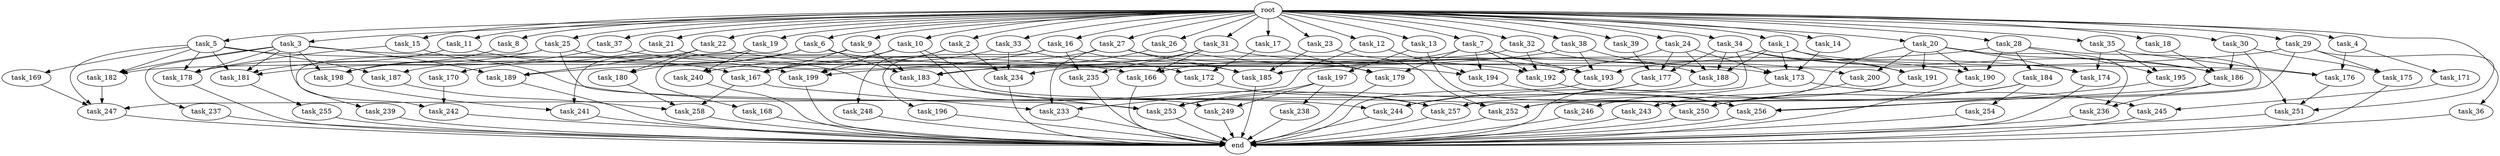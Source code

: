 digraph G {
  root [size="0.000000"];
  task_1 [size="2.048000"];
  task_2 [size="2.048000"];
  task_3 [size="2.048000"];
  task_4 [size="2.048000"];
  task_5 [size="2.048000"];
  task_6 [size="2.048000"];
  task_7 [size="2.048000"];
  task_8 [size="2.048000"];
  task_9 [size="2.048000"];
  task_10 [size="2.048000"];
  task_11 [size="2.048000"];
  task_12 [size="2.048000"];
  task_13 [size="2.048000"];
  task_14 [size="2.048000"];
  task_15 [size="2.048000"];
  task_16 [size="2.048000"];
  task_17 [size="2.048000"];
  task_18 [size="2.048000"];
  task_19 [size="2.048000"];
  task_20 [size="2.048000"];
  task_21 [size="2.048000"];
  task_22 [size="2.048000"];
  task_23 [size="2.048000"];
  task_24 [size="2.048000"];
  task_25 [size="2.048000"];
  task_26 [size="2.048000"];
  task_27 [size="2.048000"];
  task_28 [size="2.048000"];
  task_29 [size="2.048000"];
  task_30 [size="2.048000"];
  task_31 [size="2.048000"];
  task_32 [size="2.048000"];
  task_33 [size="2.048000"];
  task_34 [size="2.048000"];
  task_35 [size="2.048000"];
  task_36 [size="2.048000"];
  task_37 [size="2.048000"];
  task_38 [size="2.048000"];
  task_39 [size="2.048000"];
  task_166 [size="2095944040.448000"];
  task_167 [size="1941325217.792000"];
  task_168 [size="68719476.736000"];
  task_169 [size="841813590.016000"];
  task_170 [size="1391569403.904000"];
  task_171 [size="68719476.736000"];
  task_172 [size="2336462209.024000"];
  task_173 [size="3178275799.040000"];
  task_174 [size="2645699854.336000"];
  task_175 [size="343597383.680000"];
  task_176 [size="2559800508.416000"];
  task_177 [size="2216203124.736000"];
  task_178 [size="3796751089.664000"];
  task_179 [size="2972117368.832000"];
  task_180 [size="2010044694.528000"];
  task_181 [size="2353642078.208000"];
  task_182 [size="2302102470.656000"];
  task_183 [size="3453153705.984000"];
  task_184 [size="154618822.656000"];
  task_185 [size="3487513444.352000"];
  task_186 [size="1082331758.592000"];
  task_187 [size="1460288880.640000"];
  task_188 [size="1666447310.848000"];
  task_189 [size="2628519985.152000"];
  task_190 [size="927712935.936000"];
  task_191 [size="1683627180.032000"];
  task_192 [size="1340029796.352000"];
  task_193 [size="3040836845.568000"];
  task_194 [size="1614907703.296000"];
  task_195 [size="1546188226.560000"];
  task_196 [size="1391569403.904000"];
  task_197 [size="429496729.600000"];
  task_198 [size="2284922601.472000"];
  task_199 [size="2559800508.416000"];
  task_200 [size="996432412.672000"];
  task_233 [size="1322849927.168000"];
  task_234 [size="3435973836.800000"];
  task_235 [size="2491081031.680000"];
  task_236 [size="223338299.392000"];
  task_237 [size="618475290.624000"];
  task_238 [size="1099511627.776000"];
  task_239 [size="618475290.624000"];
  task_240 [size="1236950581.248000"];
  task_241 [size="687194767.360000"];
  task_242 [size="773094113.280000"];
  task_243 [size="1099511627.776000"];
  task_244 [size="2147483648.000000"];
  task_245 [size="1116691496.960000"];
  task_246 [size="274877906.944000"];
  task_247 [size="2267742732.288000"];
  task_248 [size="1717986918.400000"];
  task_249 [size="1254130450.432000"];
  task_250 [size="652835028.992000"];
  task_251 [size="704374636.544000"];
  task_252 [size="1340029796.352000"];
  task_253 [size="2147483648.000000"];
  task_254 [size="154618822.656000"];
  task_255 [size="429496729.600000"];
  task_256 [size="996432412.672000"];
  task_257 [size="1597727834.112000"];
  task_258 [size="2095944040.448000"];
  end [size="0.000000"];

  root -> task_1 [size="1.000000"];
  root -> task_2 [size="1.000000"];
  root -> task_3 [size="1.000000"];
  root -> task_4 [size="1.000000"];
  root -> task_5 [size="1.000000"];
  root -> task_6 [size="1.000000"];
  root -> task_7 [size="1.000000"];
  root -> task_8 [size="1.000000"];
  root -> task_9 [size="1.000000"];
  root -> task_10 [size="1.000000"];
  root -> task_11 [size="1.000000"];
  root -> task_12 [size="1.000000"];
  root -> task_13 [size="1.000000"];
  root -> task_14 [size="1.000000"];
  root -> task_15 [size="1.000000"];
  root -> task_16 [size="1.000000"];
  root -> task_17 [size="1.000000"];
  root -> task_18 [size="1.000000"];
  root -> task_19 [size="1.000000"];
  root -> task_20 [size="1.000000"];
  root -> task_21 [size="1.000000"];
  root -> task_22 [size="1.000000"];
  root -> task_23 [size="1.000000"];
  root -> task_24 [size="1.000000"];
  root -> task_25 [size="1.000000"];
  root -> task_26 [size="1.000000"];
  root -> task_27 [size="1.000000"];
  root -> task_28 [size="1.000000"];
  root -> task_29 [size="1.000000"];
  root -> task_30 [size="1.000000"];
  root -> task_31 [size="1.000000"];
  root -> task_32 [size="1.000000"];
  root -> task_33 [size="1.000000"];
  root -> task_34 [size="1.000000"];
  root -> task_35 [size="1.000000"];
  root -> task_36 [size="1.000000"];
  root -> task_37 [size="1.000000"];
  root -> task_38 [size="1.000000"];
  root -> task_39 [size="1.000000"];
  task_1 -> task_173 [size="536870912.000000"];
  task_1 -> task_176 [size="536870912.000000"];
  task_1 -> task_188 [size="536870912.000000"];
  task_1 -> task_191 [size="536870912.000000"];
  task_1 -> task_193 [size="536870912.000000"];
  task_2 -> task_199 [size="838860800.000000"];
  task_2 -> task_234 [size="838860800.000000"];
  task_2 -> task_248 [size="838860800.000000"];
  task_3 -> task_173 [size="301989888.000000"];
  task_3 -> task_178 [size="301989888.000000"];
  task_3 -> task_181 [size="301989888.000000"];
  task_3 -> task_182 [size="301989888.000000"];
  task_3 -> task_189 [size="301989888.000000"];
  task_3 -> task_198 [size="301989888.000000"];
  task_3 -> task_237 [size="301989888.000000"];
  task_3 -> task_242 [size="301989888.000000"];
  task_4 -> task_171 [size="33554432.000000"];
  task_4 -> task_176 [size="33554432.000000"];
  task_5 -> task_166 [size="411041792.000000"];
  task_5 -> task_169 [size="411041792.000000"];
  task_5 -> task_178 [size="411041792.000000"];
  task_5 -> task_181 [size="411041792.000000"];
  task_5 -> task_182 [size="411041792.000000"];
  task_5 -> task_187 [size="411041792.000000"];
  task_5 -> task_247 [size="411041792.000000"];
  task_6 -> task_170 [size="679477248.000000"];
  task_6 -> task_180 [size="679477248.000000"];
  task_6 -> task_183 [size="679477248.000000"];
  task_6 -> task_194 [size="679477248.000000"];
  task_7 -> task_166 [size="75497472.000000"];
  task_7 -> task_179 [size="75497472.000000"];
  task_7 -> task_192 [size="75497472.000000"];
  task_7 -> task_193 [size="75497472.000000"];
  task_7 -> task_194 [size="75497472.000000"];
  task_8 -> task_198 [size="679477248.000000"];
  task_9 -> task_167 [size="33554432.000000"];
  task_9 -> task_168 [size="33554432.000000"];
  task_9 -> task_183 [size="33554432.000000"];
  task_10 -> task_167 [size="75497472.000000"];
  task_10 -> task_199 [size="75497472.000000"];
  task_10 -> task_249 [size="75497472.000000"];
  task_10 -> task_252 [size="75497472.000000"];
  task_11 -> task_167 [size="301989888.000000"];
  task_11 -> task_178 [size="301989888.000000"];
  task_12 -> task_194 [size="33554432.000000"];
  task_12 -> task_233 [size="33554432.000000"];
  task_13 -> task_197 [size="209715200.000000"];
  task_13 -> task_250 [size="209715200.000000"];
  task_14 -> task_173 [size="679477248.000000"];
  task_15 -> task_178 [size="838860800.000000"];
  task_15 -> task_244 [size="838860800.000000"];
  task_16 -> task_185 [size="679477248.000000"];
  task_16 -> task_189 [size="679477248.000000"];
  task_16 -> task_196 [size="679477248.000000"];
  task_16 -> task_235 [size="679477248.000000"];
  task_17 -> task_172 [size="838860800.000000"];
  task_17 -> task_179 [size="838860800.000000"];
  task_18 -> task_186 [size="209715200.000000"];
  task_19 -> task_240 [size="301989888.000000"];
  task_19 -> task_241 [size="301989888.000000"];
  task_20 -> task_174 [size="75497472.000000"];
  task_20 -> task_186 [size="75497472.000000"];
  task_20 -> task_190 [size="75497472.000000"];
  task_20 -> task_191 [size="75497472.000000"];
  task_20 -> task_200 [size="75497472.000000"];
  task_20 -> task_236 [size="75497472.000000"];
  task_20 -> task_257 [size="75497472.000000"];
  task_21 -> task_198 [size="134217728.000000"];
  task_21 -> task_257 [size="134217728.000000"];
  task_22 -> task_180 [size="301989888.000000"];
  task_22 -> task_187 [size="301989888.000000"];
  task_22 -> task_189 [size="301989888.000000"];
  task_22 -> task_190 [size="301989888.000000"];
  task_23 -> task_185 [size="411041792.000000"];
  task_23 -> task_252 [size="411041792.000000"];
  task_24 -> task_173 [size="33554432.000000"];
  task_24 -> task_177 [size="33554432.000000"];
  task_24 -> task_188 [size="33554432.000000"];
  task_24 -> task_192 [size="33554432.000000"];
  task_25 -> task_181 [size="301989888.000000"];
  task_25 -> task_199 [size="301989888.000000"];
  task_25 -> task_239 [size="301989888.000000"];
  task_25 -> task_253 [size="301989888.000000"];
  task_26 -> task_183 [size="838860800.000000"];
  task_26 -> task_193 [size="838860800.000000"];
  task_27 -> task_167 [size="536870912.000000"];
  task_27 -> task_179 [size="536870912.000000"];
  task_27 -> task_185 [size="536870912.000000"];
  task_27 -> task_233 [size="536870912.000000"];
  task_28 -> task_184 [size="75497472.000000"];
  task_28 -> task_185 [size="75497472.000000"];
  task_28 -> task_190 [size="75497472.000000"];
  task_28 -> task_195 [size="75497472.000000"];
  task_28 -> task_251 [size="75497472.000000"];
  task_29 -> task_175 [size="134217728.000000"];
  task_29 -> task_183 [size="134217728.000000"];
  task_29 -> task_251 [size="134217728.000000"];
  task_29 -> task_252 [size="134217728.000000"];
  task_30 -> task_175 [size="33554432.000000"];
  task_30 -> task_186 [size="33554432.000000"];
  task_30 -> task_257 [size="33554432.000000"];
  task_31 -> task_166 [size="536870912.000000"];
  task_31 -> task_174 [size="536870912.000000"];
  task_31 -> task_234 [size="536870912.000000"];
  task_31 -> task_235 [size="536870912.000000"];
  task_32 -> task_182 [size="411041792.000000"];
  task_32 -> task_192 [size="411041792.000000"];
  task_32 -> task_200 [size="411041792.000000"];
  task_33 -> task_172 [size="301989888.000000"];
  task_33 -> task_234 [size="301989888.000000"];
  task_33 -> task_240 [size="301989888.000000"];
  task_34 -> task_177 [size="209715200.000000"];
  task_34 -> task_186 [size="209715200.000000"];
  task_34 -> task_188 [size="209715200.000000"];
  task_34 -> task_191 [size="209715200.000000"];
  task_34 -> task_247 [size="209715200.000000"];
  task_35 -> task_174 [size="679477248.000000"];
  task_35 -> task_176 [size="679477248.000000"];
  task_35 -> task_195 [size="679477248.000000"];
  task_36 -> end [size="1.000000"];
  task_37 -> task_181 [size="134217728.000000"];
  task_37 -> task_192 [size="134217728.000000"];
  task_38 -> task_188 [size="33554432.000000"];
  task_38 -> task_193 [size="33554432.000000"];
  task_38 -> task_199 [size="33554432.000000"];
  task_39 -> task_177 [size="838860800.000000"];
  task_166 -> end [size="1.000000"];
  task_167 -> task_233 [size="75497472.000000"];
  task_167 -> task_258 [size="75497472.000000"];
  task_168 -> end [size="1.000000"];
  task_169 -> task_247 [size="75497472.000000"];
  task_170 -> task_242 [size="75497472.000000"];
  task_171 -> task_245 [size="411041792.000000"];
  task_172 -> task_257 [size="536870912.000000"];
  task_173 -> task_245 [size="134217728.000000"];
  task_173 -> task_246 [size="134217728.000000"];
  task_174 -> end [size="1.000000"];
  task_175 -> end [size="1.000000"];
  task_176 -> task_251 [size="134217728.000000"];
  task_177 -> task_244 [size="134217728.000000"];
  task_177 -> task_253 [size="134217728.000000"];
  task_178 -> end [size="1.000000"];
  task_179 -> end [size="1.000000"];
  task_180 -> task_258 [size="536870912.000000"];
  task_181 -> task_255 [size="209715200.000000"];
  task_182 -> task_247 [size="411041792.000000"];
  task_183 -> task_253 [size="75497472.000000"];
  task_184 -> task_244 [size="75497472.000000"];
  task_184 -> task_250 [size="75497472.000000"];
  task_184 -> task_254 [size="75497472.000000"];
  task_185 -> end [size="1.000000"];
  task_186 -> task_236 [size="33554432.000000"];
  task_186 -> task_256 [size="33554432.000000"];
  task_187 -> task_258 [size="411041792.000000"];
  task_188 -> end [size="1.000000"];
  task_189 -> end [size="1.000000"];
  task_190 -> end [size="1.000000"];
  task_191 -> task_250 [size="33554432.000000"];
  task_191 -> task_252 [size="33554432.000000"];
  task_192 -> task_256 [size="75497472.000000"];
  task_193 -> end [size="1.000000"];
  task_194 -> task_256 [size="75497472.000000"];
  task_195 -> task_256 [size="301989888.000000"];
  task_196 -> end [size="1.000000"];
  task_197 -> task_238 [size="536870912.000000"];
  task_197 -> task_249 [size="536870912.000000"];
  task_197 -> task_253 [size="536870912.000000"];
  task_198 -> task_241 [size="33554432.000000"];
  task_199 -> end [size="1.000000"];
  task_200 -> task_243 [size="536870912.000000"];
  task_233 -> end [size="1.000000"];
  task_234 -> end [size="1.000000"];
  task_235 -> end [size="1.000000"];
  task_236 -> end [size="1.000000"];
  task_237 -> end [size="1.000000"];
  task_238 -> end [size="1.000000"];
  task_239 -> end [size="1.000000"];
  task_240 -> end [size="1.000000"];
  task_241 -> end [size="1.000000"];
  task_242 -> end [size="1.000000"];
  task_243 -> end [size="1.000000"];
  task_244 -> end [size="1.000000"];
  task_245 -> end [size="1.000000"];
  task_246 -> end [size="1.000000"];
  task_247 -> end [size="1.000000"];
  task_248 -> end [size="1.000000"];
  task_249 -> end [size="1.000000"];
  task_250 -> end [size="1.000000"];
  task_251 -> end [size="1.000000"];
  task_252 -> end [size="1.000000"];
  task_253 -> end [size="1.000000"];
  task_254 -> end [size="1.000000"];
  task_255 -> end [size="1.000000"];
  task_256 -> end [size="1.000000"];
  task_257 -> end [size="1.000000"];
  task_258 -> end [size="1.000000"];
}
